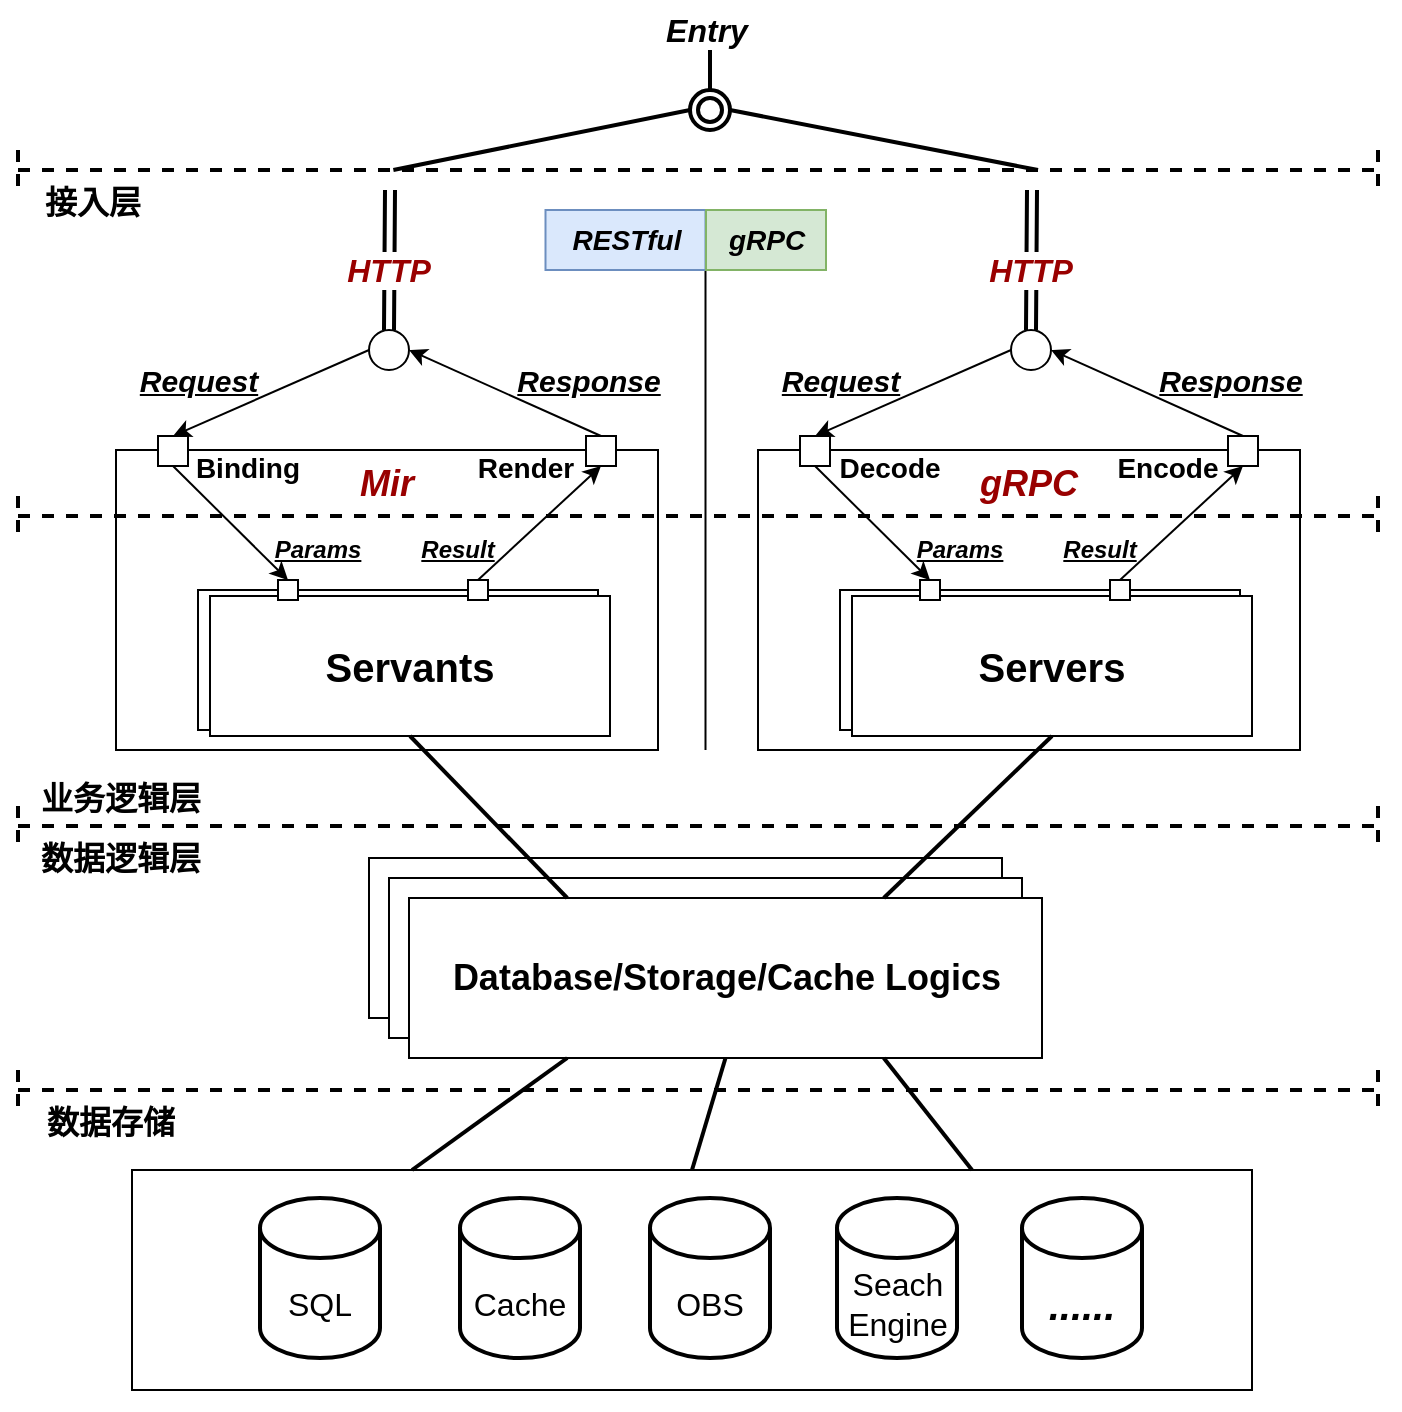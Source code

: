 <mxfile version="20.3.0" type="device"><diagram id="ZOxuEieQiebRqiN2HW-F" name="Page-1"><mxGraphModel dx="1552" dy="934" grid="1" gridSize="10" guides="1" tooltips="1" connect="1" arrows="1" fold="1" page="1" pageScale="1" pageWidth="827" pageHeight="1169" math="0" shadow="0"><root><mxCell id="0"/><mxCell id="1" parent="0"/><mxCell id="HLY3_FzVcBv65uhB9cjh-277" value="" style="rounded=0;whiteSpace=wrap;html=1;strokeColor=none;strokeWidth=1;fontSize=14;fontColor=#000000;fillColor=none;gradientColor=none;" vertex="1" parent="1"><mxGeometry x="70" y="110" width="700" height="700" as="geometry"/></mxCell><mxCell id="HLY3_FzVcBv65uhB9cjh-278" value="Mir" style="rounded=0;whiteSpace=wrap;html=1;fontStyle=3;verticalAlign=top;fontSize=18;fontColor=#990000;" vertex="1" parent="1"><mxGeometry x="128" y="330" width="271" height="150" as="geometry"/></mxCell><mxCell id="HLY3_FzVcBv65uhB9cjh-279" value="" style="whiteSpace=wrap;html=1;aspect=fixed;" vertex="1" parent="1"><mxGeometry x="149" y="323" width="15" height="15" as="geometry"/></mxCell><mxCell id="HLY3_FzVcBv65uhB9cjh-280" value="" style="whiteSpace=wrap;html=1;aspect=fixed;" vertex="1" parent="1"><mxGeometry x="363" y="323" width="15" height="15" as="geometry"/></mxCell><mxCell id="HLY3_FzVcBv65uhB9cjh-281" value="Servants" style="rounded=0;whiteSpace=wrap;html=1;fontStyle=1;fontSize=20;fontColor=#000000;" vertex="1" parent="1"><mxGeometry x="169" y="400" width="200" height="70" as="geometry"/></mxCell><mxCell id="HLY3_FzVcBv65uhB9cjh-282" value="" style="whiteSpace=wrap;html=1;aspect=fixed;" vertex="1" parent="1"><mxGeometry x="209" y="395" width="10" height="10" as="geometry"/></mxCell><mxCell id="HLY3_FzVcBv65uhB9cjh-283" value="" style="whiteSpace=wrap;html=1;aspect=fixed;" vertex="1" parent="1"><mxGeometry x="304" y="395" width="10" height="10" as="geometry"/></mxCell><mxCell id="HLY3_FzVcBv65uhB9cjh-284" value="" style="endArrow=classic;html=1;rounded=0;entryX=0.5;entryY=0;entryDx=0;entryDy=0;exitX=0;exitY=0.5;exitDx=0;exitDy=0;" edge="1" parent="1" source="HLY3_FzVcBv65uhB9cjh-294" target="HLY3_FzVcBv65uhB9cjh-279"><mxGeometry width="50" height="50" relative="1" as="geometry"><mxPoint x="249" y="260" as="sourcePoint"/><mxPoint x="149" y="260" as="targetPoint"/></mxGeometry></mxCell><mxCell id="HLY3_FzVcBv65uhB9cjh-285" value="" style="endArrow=classic;html=1;rounded=0;exitX=0.5;exitY=0;exitDx=0;exitDy=0;entryX=1;entryY=0.5;entryDx=0;entryDy=0;" edge="1" parent="1" source="HLY3_FzVcBv65uhB9cjh-280" target="HLY3_FzVcBv65uhB9cjh-294"><mxGeometry width="50" height="50" relative="1" as="geometry"><mxPoint x="339" y="500" as="sourcePoint"/><mxPoint x="289" y="260" as="targetPoint"/></mxGeometry></mxCell><mxCell id="HLY3_FzVcBv65uhB9cjh-286" value="" style="endArrow=classic;html=1;rounded=0;exitX=0.5;exitY=1;exitDx=0;exitDy=0;entryX=0.5;entryY=0;entryDx=0;entryDy=0;" edge="1" parent="1" source="HLY3_FzVcBv65uhB9cjh-279" target="HLY3_FzVcBv65uhB9cjh-282"><mxGeometry width="50" height="50" relative="1" as="geometry"><mxPoint x="339" y="500" as="sourcePoint"/><mxPoint x="389" y="450" as="targetPoint"/></mxGeometry></mxCell><mxCell id="HLY3_FzVcBv65uhB9cjh-287" value="" style="endArrow=classic;html=1;rounded=0;exitX=0.5;exitY=0;exitDx=0;exitDy=0;entryX=0.5;entryY=1;entryDx=0;entryDy=0;" edge="1" parent="1" source="HLY3_FzVcBv65uhB9cjh-283" target="HLY3_FzVcBv65uhB9cjh-280"><mxGeometry width="50" height="50" relative="1" as="geometry"><mxPoint x="339" y="500" as="sourcePoint"/><mxPoint x="389" y="450" as="targetPoint"/></mxGeometry></mxCell><mxCell id="HLY3_FzVcBv65uhB9cjh-288" value="Binding" style="text;html=1;strokeColor=none;fillColor=none;align=center;verticalAlign=middle;whiteSpace=wrap;rounded=0;fontStyle=1;fontSize=14;" vertex="1" parent="1"><mxGeometry x="164" y="324" width="60" height="30" as="geometry"/></mxCell><mxCell id="HLY3_FzVcBv65uhB9cjh-289" value="Render" style="text;html=1;strokeColor=none;fillColor=none;align=center;verticalAlign=middle;whiteSpace=wrap;rounded=0;fontStyle=1;fontSize=14;" vertex="1" parent="1"><mxGeometry x="303" y="324" width="60" height="30" as="geometry"/></mxCell><mxCell id="HLY3_FzVcBv65uhB9cjh-290" value="Params" style="text;html=1;strokeColor=none;fillColor=none;align=center;verticalAlign=middle;whiteSpace=wrap;rounded=0;fontStyle=7" vertex="1" parent="1"><mxGeometry x="199" y="365" width="60" height="30" as="geometry"/></mxCell><mxCell id="HLY3_FzVcBv65uhB9cjh-291" value="Result" style="text;html=1;strokeColor=none;fillColor=none;align=center;verticalAlign=middle;whiteSpace=wrap;rounded=0;fontStyle=7" vertex="1" parent="1"><mxGeometry x="269" y="365" width="60" height="30" as="geometry"/></mxCell><mxCell id="HLY3_FzVcBv65uhB9cjh-292" value="Request" style="text;html=1;align=center;verticalAlign=middle;resizable=0;points=[];autosize=1;strokeColor=none;fillColor=none;fontStyle=7;fontSize=15;" vertex="1" parent="1"><mxGeometry x="129" y="280" width="80" height="30" as="geometry"/></mxCell><mxCell id="HLY3_FzVcBv65uhB9cjh-293" value="Response" style="text;html=1;align=center;verticalAlign=middle;resizable=0;points=[];autosize=1;strokeColor=none;fillColor=none;fontStyle=7;fontSize=15;" vertex="1" parent="1"><mxGeometry x="314" y="280" width="100" height="30" as="geometry"/></mxCell><mxCell id="HLY3_FzVcBv65uhB9cjh-294" value="" style="ellipse;whiteSpace=wrap;html=1;aspect=fixed;fontSize=15;" vertex="1" parent="1"><mxGeometry x="254.5" y="270" width="20" height="20" as="geometry"/></mxCell><mxCell id="HLY3_FzVcBv65uhB9cjh-295" value="" style="endArrow=none;html=1;rounded=0;fontSize=15;exitX=0.5;exitY=0;exitDx=0;exitDy=0;strokeWidth=2;shape=link;" edge="1" parent="1" source="HLY3_FzVcBv65uhB9cjh-294"><mxGeometry width="50" height="50" relative="1" as="geometry"><mxPoint x="339" y="560" as="sourcePoint"/><mxPoint x="265" y="200" as="targetPoint"/></mxGeometry></mxCell><mxCell id="HLY3_FzVcBv65uhB9cjh-296" value="HTTP" style="edgeLabel;html=1;align=center;verticalAlign=middle;resizable=0;points=[];fontSize=16;fontStyle=3;fontColor=#990000;" vertex="1" connectable="0" parent="HLY3_FzVcBv65uhB9cjh-295"><mxGeometry x="0.161" y="-2" relative="1" as="geometry"><mxPoint x="-3" y="10" as="offset"/></mxGeometry></mxCell><mxCell id="HLY3_FzVcBv65uhB9cjh-297" value="gRPC" style="rounded=0;whiteSpace=wrap;html=1;fontStyle=3;verticalAlign=top;fontSize=18;fontColor=#990000;" vertex="1" parent="1"><mxGeometry x="449" y="330" width="271" height="150" as="geometry"/></mxCell><mxCell id="HLY3_FzVcBv65uhB9cjh-298" value="" style="whiteSpace=wrap;html=1;aspect=fixed;" vertex="1" parent="1"><mxGeometry x="470" y="323" width="15" height="15" as="geometry"/></mxCell><mxCell id="HLY3_FzVcBv65uhB9cjh-299" value="" style="whiteSpace=wrap;html=1;aspect=fixed;" vertex="1" parent="1"><mxGeometry x="684" y="323" width="15" height="15" as="geometry"/></mxCell><mxCell id="HLY3_FzVcBv65uhB9cjh-300" value="Servers" style="rounded=0;whiteSpace=wrap;html=1;fontStyle=1;fontSize=20;fontColor=#000000;" vertex="1" parent="1"><mxGeometry x="490" y="400" width="200" height="70" as="geometry"/></mxCell><mxCell id="HLY3_FzVcBv65uhB9cjh-301" value="" style="whiteSpace=wrap;html=1;aspect=fixed;" vertex="1" parent="1"><mxGeometry x="530" y="395" width="10" height="10" as="geometry"/></mxCell><mxCell id="HLY3_FzVcBv65uhB9cjh-302" value="" style="whiteSpace=wrap;html=1;aspect=fixed;" vertex="1" parent="1"><mxGeometry x="625" y="395" width="10" height="10" as="geometry"/></mxCell><mxCell id="HLY3_FzVcBv65uhB9cjh-303" value="" style="endArrow=classic;html=1;rounded=0;entryX=0.5;entryY=0;entryDx=0;entryDy=0;exitX=0;exitY=0.5;exitDx=0;exitDy=0;" edge="1" parent="1" source="HLY3_FzVcBv65uhB9cjh-313" target="HLY3_FzVcBv65uhB9cjh-298"><mxGeometry width="50" height="50" relative="1" as="geometry"><mxPoint x="570" y="260" as="sourcePoint"/><mxPoint x="470" y="260" as="targetPoint"/></mxGeometry></mxCell><mxCell id="HLY3_FzVcBv65uhB9cjh-304" value="" style="endArrow=classic;html=1;rounded=0;exitX=0.5;exitY=0;exitDx=0;exitDy=0;entryX=1;entryY=0.5;entryDx=0;entryDy=0;" edge="1" parent="1" source="HLY3_FzVcBv65uhB9cjh-299" target="HLY3_FzVcBv65uhB9cjh-313"><mxGeometry width="50" height="50" relative="1" as="geometry"><mxPoint x="660" y="500" as="sourcePoint"/><mxPoint x="610" y="260" as="targetPoint"/></mxGeometry></mxCell><mxCell id="HLY3_FzVcBv65uhB9cjh-305" value="" style="endArrow=classic;html=1;rounded=0;exitX=0.5;exitY=1;exitDx=0;exitDy=0;entryX=0.5;entryY=0;entryDx=0;entryDy=0;" edge="1" parent="1" source="HLY3_FzVcBv65uhB9cjh-298" target="HLY3_FzVcBv65uhB9cjh-301"><mxGeometry width="50" height="50" relative="1" as="geometry"><mxPoint x="660" y="500" as="sourcePoint"/><mxPoint x="710" y="450" as="targetPoint"/></mxGeometry></mxCell><mxCell id="HLY3_FzVcBv65uhB9cjh-306" value="" style="endArrow=classic;html=1;rounded=0;exitX=0.5;exitY=0;exitDx=0;exitDy=0;entryX=0.5;entryY=1;entryDx=0;entryDy=0;" edge="1" parent="1" source="HLY3_FzVcBv65uhB9cjh-302" target="HLY3_FzVcBv65uhB9cjh-299"><mxGeometry width="50" height="50" relative="1" as="geometry"><mxPoint x="660" y="500" as="sourcePoint"/><mxPoint x="710" y="450" as="targetPoint"/></mxGeometry></mxCell><mxCell id="HLY3_FzVcBv65uhB9cjh-307" value="Decode" style="text;html=1;strokeColor=none;fillColor=none;align=center;verticalAlign=middle;whiteSpace=wrap;rounded=0;fontStyle=1;fontSize=14;" vertex="1" parent="1"><mxGeometry x="485" y="324" width="60" height="30" as="geometry"/></mxCell><mxCell id="HLY3_FzVcBv65uhB9cjh-308" value="Encode" style="text;html=1;strokeColor=none;fillColor=none;align=center;verticalAlign=middle;whiteSpace=wrap;rounded=0;fontStyle=1;fontSize=14;" vertex="1" parent="1"><mxGeometry x="624" y="324" width="60" height="30" as="geometry"/></mxCell><mxCell id="HLY3_FzVcBv65uhB9cjh-309" value="Params" style="text;html=1;strokeColor=none;fillColor=none;align=center;verticalAlign=middle;whiteSpace=wrap;rounded=0;fontStyle=7" vertex="1" parent="1"><mxGeometry x="520" y="365" width="60" height="30" as="geometry"/></mxCell><mxCell id="HLY3_FzVcBv65uhB9cjh-310" value="Result" style="text;html=1;strokeColor=none;fillColor=none;align=center;verticalAlign=middle;whiteSpace=wrap;rounded=0;fontStyle=7" vertex="1" parent="1"><mxGeometry x="590" y="365" width="60" height="30" as="geometry"/></mxCell><mxCell id="HLY3_FzVcBv65uhB9cjh-311" value="Request" style="text;html=1;align=center;verticalAlign=middle;resizable=0;points=[];autosize=1;strokeColor=none;fillColor=none;fontStyle=7;fontSize=15;" vertex="1" parent="1"><mxGeometry x="450" y="280" width="80" height="30" as="geometry"/></mxCell><mxCell id="HLY3_FzVcBv65uhB9cjh-312" value="Response" style="text;html=1;align=center;verticalAlign=middle;resizable=0;points=[];autosize=1;strokeColor=none;fillColor=none;fontStyle=7;fontSize=15;" vertex="1" parent="1"><mxGeometry x="635" y="280" width="100" height="30" as="geometry"/></mxCell><mxCell id="HLY3_FzVcBv65uhB9cjh-313" value="" style="ellipse;whiteSpace=wrap;html=1;aspect=fixed;fontSize=15;" vertex="1" parent="1"><mxGeometry x="575.5" y="270" width="20" height="20" as="geometry"/></mxCell><mxCell id="HLY3_FzVcBv65uhB9cjh-314" value="" style="endArrow=none;html=1;rounded=0;fontSize=15;exitX=0.5;exitY=0;exitDx=0;exitDy=0;strokeWidth=2;shape=link;" edge="1" parent="1" source="HLY3_FzVcBv65uhB9cjh-313"><mxGeometry width="50" height="50" relative="1" as="geometry"><mxPoint x="660" y="560" as="sourcePoint"/><mxPoint x="586" y="200" as="targetPoint"/></mxGeometry></mxCell><mxCell id="HLY3_FzVcBv65uhB9cjh-315" value="HTTP" style="edgeLabel;html=1;align=center;verticalAlign=middle;resizable=0;points=[];fontSize=16;fontStyle=3;fontColor=#990000;" vertex="1" connectable="0" parent="HLY3_FzVcBv65uhB9cjh-314"><mxGeometry x="0.161" y="-2" relative="1" as="geometry"><mxPoint x="-3" y="10" as="offset"/></mxGeometry></mxCell><mxCell id="HLY3_FzVcBv65uhB9cjh-316" value="Servants" style="rounded=0;whiteSpace=wrap;html=1;fontStyle=1;fontSize=20;fontColor=#000000;" vertex="1" parent="1"><mxGeometry x="175" y="403" width="200" height="70" as="geometry"/></mxCell><mxCell id="HLY3_FzVcBv65uhB9cjh-317" value="Servers" style="rounded=0;whiteSpace=wrap;html=1;fontStyle=1;fontSize=20;fontColor=#000000;" vertex="1" parent="1"><mxGeometry x="496" y="403" width="200" height="70" as="geometry"/></mxCell><mxCell id="HLY3_FzVcBv65uhB9cjh-318" value="" style="whiteSpace=wrap;html=1;aspect=fixed;" vertex="1" parent="1"><mxGeometry x="209" y="395" width="10" height="10" as="geometry"/></mxCell><mxCell id="HLY3_FzVcBv65uhB9cjh-319" value="" style="whiteSpace=wrap;html=1;aspect=fixed;" vertex="1" parent="1"><mxGeometry x="304" y="395" width="10" height="10" as="geometry"/></mxCell><mxCell id="HLY3_FzVcBv65uhB9cjh-320" value="" style="whiteSpace=wrap;html=1;aspect=fixed;" vertex="1" parent="1"><mxGeometry x="530" y="395" width="10" height="10" as="geometry"/></mxCell><mxCell id="HLY3_FzVcBv65uhB9cjh-321" value="" style="whiteSpace=wrap;html=1;aspect=fixed;" vertex="1" parent="1"><mxGeometry x="625" y="395" width="10" height="10" as="geometry"/></mxCell><mxCell id="HLY3_FzVcBv65uhB9cjh-322" value="" style="shape=crossbar;whiteSpace=wrap;html=1;rounded=1;dashed=1;strokeColor=default;fontSize=20;fontColor=#000000;fillColor=none;gradientColor=none;strokeWidth=2;" vertex="1" parent="1"><mxGeometry x="79" y="353" width="680" height="20" as="geometry"/></mxCell><mxCell id="HLY3_FzVcBv65uhB9cjh-323" value="" style="shape=crossbar;whiteSpace=wrap;html=1;rounded=1;dashed=1;strokeColor=default;fontSize=20;fontColor=#000000;fillColor=none;gradientColor=none;strokeWidth=2;" vertex="1" parent="1"><mxGeometry x="79" y="508" width="680" height="20" as="geometry"/></mxCell><mxCell id="HLY3_FzVcBv65uhB9cjh-324" value="" style="shape=crossbar;whiteSpace=wrap;html=1;rounded=1;dashed=1;strokeColor=default;fontSize=20;fontColor=#000000;fillColor=none;gradientColor=none;strokeWidth=2;" vertex="1" parent="1"><mxGeometry x="79" y="180" width="680" height="20" as="geometry"/></mxCell><mxCell id="HLY3_FzVcBv65uhB9cjh-325" value="" style="ellipse;shape=doubleEllipse;whiteSpace=wrap;html=1;aspect=fixed;strokeColor=default;strokeWidth=2;fontSize=20;fontColor=#000000;fillColor=none;gradientColor=none;" vertex="1" parent="1"><mxGeometry x="415" y="150" width="20" height="20" as="geometry"/></mxCell><mxCell id="HLY3_FzVcBv65uhB9cjh-326" value="" style="endArrow=none;html=1;rounded=0;strokeWidth=2;fontSize=20;fontColor=#000000;exitX=0;exitY=0.5;exitDx=0;exitDy=0;entryX=0.276;entryY=0.5;entryDx=0;entryDy=0;entryPerimeter=0;" edge="1" parent="1" source="HLY3_FzVcBv65uhB9cjh-325" target="HLY3_FzVcBv65uhB9cjh-324"><mxGeometry width="50" height="50" relative="1" as="geometry"><mxPoint x="390" y="530" as="sourcePoint"/><mxPoint x="260" y="200" as="targetPoint"/></mxGeometry></mxCell><mxCell id="HLY3_FzVcBv65uhB9cjh-327" value="" style="endArrow=none;html=1;rounded=0;strokeWidth=2;fontSize=20;fontColor=#000000;exitX=1;exitY=0.5;exitDx=0;exitDy=0;entryX=0.75;entryY=0.5;entryDx=0;entryDy=0;entryPerimeter=0;" edge="1" parent="1" source="HLY3_FzVcBv65uhB9cjh-325" target="HLY3_FzVcBv65uhB9cjh-324"><mxGeometry width="50" height="50" relative="1" as="geometry"><mxPoint x="430" y="130" as="sourcePoint"/><mxPoint x="275.32" y="200" as="targetPoint"/></mxGeometry></mxCell><mxCell id="HLY3_FzVcBv65uhB9cjh-328" value="" style="shape=crossbar;whiteSpace=wrap;html=1;rounded=1;dashed=1;strokeColor=default;fontSize=20;fontColor=#000000;fillColor=none;gradientColor=none;strokeWidth=2;sketch=0;shadow=0;" vertex="1" parent="1"><mxGeometry x="79" y="640" width="680" height="20" as="geometry"/></mxCell><mxCell id="HLY3_FzVcBv65uhB9cjh-329" value="" style="rounded=0;whiteSpace=wrap;html=1;strokeColor=default;strokeWidth=1;fontSize=20;fontColor=#000000;fillColor=default;gradientColor=none;" vertex="1" parent="1"><mxGeometry x="254.5" y="534" width="316.5" height="80" as="geometry"/></mxCell><mxCell id="HLY3_FzVcBv65uhB9cjh-330" value="" style="rounded=0;whiteSpace=wrap;html=1;strokeColor=default;strokeWidth=1;fontSize=20;fontColor=#000000;fillColor=default;gradientColor=none;" vertex="1" parent="1"><mxGeometry x="264.5" y="544" width="316.5" height="80" as="geometry"/></mxCell><mxCell id="HLY3_FzVcBv65uhB9cjh-331" value="Database/Storage/Cache Logics" style="rounded=0;whiteSpace=wrap;html=1;strokeColor=default;strokeWidth=1;fontSize=18;fontColor=#000000;fillColor=default;gradientColor=none;fontStyle=1" vertex="1" parent="1"><mxGeometry x="274.5" y="554" width="316.5" height="80" as="geometry"/></mxCell><mxCell id="HLY3_FzVcBv65uhB9cjh-332" value="" style="rounded=0;whiteSpace=wrap;html=1;strokeColor=default;strokeWidth=1;fontSize=16;fontColor=#000000;fillColor=default;gradientColor=none;" vertex="1" parent="1"><mxGeometry x="136" y="690" width="560" height="110" as="geometry"/></mxCell><mxCell id="HLY3_FzVcBv65uhB9cjh-333" value="SQL" style="shape=cylinder3;whiteSpace=wrap;html=1;boundedLbl=1;backgroundOutline=1;size=15;strokeColor=default;strokeWidth=2;fontSize=16;fontColor=#000000;fillColor=none;gradientColor=none;" vertex="1" parent="1"><mxGeometry x="200" y="704" width="60" height="80" as="geometry"/></mxCell><mxCell id="HLY3_FzVcBv65uhB9cjh-334" value="Cache" style="shape=cylinder3;whiteSpace=wrap;html=1;boundedLbl=1;backgroundOutline=1;size=15;strokeColor=default;strokeWidth=2;fontSize=16;fontColor=#000000;fillColor=none;gradientColor=none;" vertex="1" parent="1"><mxGeometry x="300" y="704" width="60" height="80" as="geometry"/></mxCell><mxCell id="HLY3_FzVcBv65uhB9cjh-335" value="OBS" style="shape=cylinder3;whiteSpace=wrap;html=1;boundedLbl=1;backgroundOutline=1;size=15;strokeColor=default;strokeWidth=2;fontSize=16;fontColor=#000000;fillColor=none;gradientColor=none;" vertex="1" parent="1"><mxGeometry x="395" y="704" width="60" height="80" as="geometry"/></mxCell><mxCell id="HLY3_FzVcBv65uhB9cjh-336" value="Seach&lt;br style=&quot;font-size: 16px;&quot;&gt;Engine" style="shape=cylinder3;whiteSpace=wrap;html=1;boundedLbl=1;backgroundOutline=1;size=15;strokeColor=default;strokeWidth=2;fontSize=16;fontColor=#000000;fillColor=none;gradientColor=none;" vertex="1" parent="1"><mxGeometry x="488.5" y="704" width="60" height="80" as="geometry"/></mxCell><mxCell id="HLY3_FzVcBv65uhB9cjh-337" value="......" style="shape=cylinder3;whiteSpace=wrap;html=1;boundedLbl=1;backgroundOutline=1;size=15;strokeColor=default;strokeWidth=2;fontSize=20;fontColor=#000000;fillColor=none;gradientColor=none;fontStyle=3" vertex="1" parent="1"><mxGeometry x="581" y="704" width="60" height="80" as="geometry"/></mxCell><mxCell id="HLY3_FzVcBv65uhB9cjh-338" value="" style="endArrow=none;html=1;rounded=0;strokeWidth=2;fontSize=20;fontColor=#000000;entryX=0.5;entryY=1;entryDx=0;entryDy=0;exitX=0.5;exitY=0;exitDx=0;exitDy=0;" edge="1" parent="1" source="HLY3_FzVcBv65uhB9cjh-332" target="HLY3_FzVcBv65uhB9cjh-331"><mxGeometry width="50" height="50" relative="1" as="geometry"><mxPoint x="320" y="580" as="sourcePoint"/><mxPoint x="370" y="530" as="targetPoint"/></mxGeometry></mxCell><mxCell id="HLY3_FzVcBv65uhB9cjh-339" value="" style="endArrow=none;html=1;rounded=0;strokeWidth=2;fontSize=20;fontColor=#000000;entryX=0.25;entryY=1;entryDx=0;entryDy=0;exitX=0.25;exitY=0;exitDx=0;exitDy=0;" edge="1" parent="1" source="HLY3_FzVcBv65uhB9cjh-332" target="HLY3_FzVcBv65uhB9cjh-331"><mxGeometry width="50" height="50" relative="1" as="geometry"><mxPoint x="320" y="580" as="sourcePoint"/><mxPoint x="370" y="530" as="targetPoint"/></mxGeometry></mxCell><mxCell id="HLY3_FzVcBv65uhB9cjh-340" value="" style="endArrow=none;html=1;rounded=0;strokeWidth=2;fontSize=20;fontColor=#000000;entryX=0.75;entryY=1;entryDx=0;entryDy=0;exitX=0.75;exitY=0;exitDx=0;exitDy=0;" edge="1" parent="1" source="HLY3_FzVcBv65uhB9cjh-332" target="HLY3_FzVcBv65uhB9cjh-331"><mxGeometry width="50" height="50" relative="1" as="geometry"><mxPoint x="320" y="580" as="sourcePoint"/><mxPoint x="370" y="530" as="targetPoint"/></mxGeometry></mxCell><mxCell id="HLY3_FzVcBv65uhB9cjh-341" value="" style="endArrow=none;html=1;rounded=0;strokeWidth=2;fontSize=20;fontColor=#000000;entryX=0.5;entryY=1;entryDx=0;entryDy=0;exitX=0.25;exitY=0;exitDx=0;exitDy=0;" edge="1" parent="1" source="HLY3_FzVcBv65uhB9cjh-331" target="HLY3_FzVcBv65uhB9cjh-316"><mxGeometry width="50" height="50" relative="1" as="geometry"><mxPoint x="320" y="580" as="sourcePoint"/><mxPoint x="370" y="530" as="targetPoint"/></mxGeometry></mxCell><mxCell id="HLY3_FzVcBv65uhB9cjh-342" value="" style="endArrow=none;html=1;rounded=0;strokeWidth=2;fontSize=20;fontColor=#000000;entryX=0.5;entryY=1;entryDx=0;entryDy=0;exitX=0.75;exitY=0;exitDx=0;exitDy=0;" edge="1" parent="1" source="HLY3_FzVcBv65uhB9cjh-331" target="HLY3_FzVcBv65uhB9cjh-317"><mxGeometry width="50" height="50" relative="1" as="geometry"><mxPoint x="320" y="580" as="sourcePoint"/><mxPoint x="370" y="530" as="targetPoint"/></mxGeometry></mxCell><mxCell id="HLY3_FzVcBv65uhB9cjh-343" value="" style="endArrow=none;html=1;rounded=0;strokeWidth=2;fontSize=20;fontColor=#000000;exitX=0.5;exitY=0;exitDx=0;exitDy=0;" edge="1" parent="1" source="HLY3_FzVcBv65uhB9cjh-325"><mxGeometry width="50" height="50" relative="1" as="geometry"><mxPoint x="320" y="510" as="sourcePoint"/><mxPoint x="425" y="130" as="targetPoint"/></mxGeometry></mxCell><mxCell id="HLY3_FzVcBv65uhB9cjh-344" value="Entry" style="text;html=1;align=center;verticalAlign=middle;resizable=0;points=[];autosize=1;strokeColor=none;fillColor=none;fontSize=16;fontColor=#000000;fontStyle=3" vertex="1" parent="1"><mxGeometry x="392.75" y="105" width="60" height="30" as="geometry"/></mxCell><mxCell id="HLY3_FzVcBv65uhB9cjh-345" value="接入层" style="text;html=1;align=center;verticalAlign=middle;resizable=0;points=[];autosize=1;strokeColor=none;fillColor=none;fontSize=16;fontColor=#000000;fontStyle=1" vertex="1" parent="1"><mxGeometry x="81" y="191" width="70" height="30" as="geometry"/></mxCell><mxCell id="HLY3_FzVcBv65uhB9cjh-346" value="业务逻辑层" style="text;html=1;align=center;verticalAlign=middle;resizable=0;points=[];autosize=1;strokeColor=none;fillColor=none;fontSize=16;fontColor=#000000;fontStyle=1;horizontal=1;labelPosition=center;verticalLabelPosition=middle;" vertex="1" parent="1"><mxGeometry x="80" y="489" width="100" height="30" as="geometry"/></mxCell><mxCell id="HLY3_FzVcBv65uhB9cjh-347" value="数据逻辑层" style="text;html=1;align=center;verticalAlign=middle;resizable=0;points=[];autosize=1;strokeColor=none;fillColor=none;fontSize=16;fontColor=#000000;fontStyle=1" vertex="1" parent="1"><mxGeometry x="80" y="519" width="100" height="30" as="geometry"/></mxCell><mxCell id="HLY3_FzVcBv65uhB9cjh-348" value="数据存储" style="text;html=1;align=center;verticalAlign=middle;resizable=0;points=[];autosize=1;strokeColor=none;fillColor=none;fontSize=16;fontColor=#000000;fontStyle=1" vertex="1" parent="1"><mxGeometry x="80" y="651" width="90" height="30" as="geometry"/></mxCell><mxCell id="HLY3_FzVcBv65uhB9cjh-349" value="" style="line;strokeWidth=1;direction=south;html=1;perimeter=backbonePerimeter;points=[];outlineConnect=0;strokeColor=default;fontSize=18;fontColor=#000000;fillColor=none;gradientColor=none;" vertex="1" parent="1"><mxGeometry x="417.75" y="210" width="10" height="270" as="geometry"/></mxCell><mxCell id="HLY3_FzVcBv65uhB9cjh-350" value="RESTful" style="text;html=1;align=center;verticalAlign=middle;resizable=0;points=[];autosize=1;strokeColor=#6c8ebf;fillColor=#dae8fc;fontSize=14;fontStyle=3" vertex="1" parent="1"><mxGeometry x="342.75" y="210" width="80" height="30" as="geometry"/></mxCell><mxCell id="HLY3_FzVcBv65uhB9cjh-351" value="gRPC" style="text;html=1;align=center;verticalAlign=middle;resizable=0;points=[];autosize=1;strokeColor=#82b366;fillColor=#d5e8d4;fontSize=14;fontStyle=3" vertex="1" parent="1"><mxGeometry x="423" y="210" width="60" height="30" as="geometry"/></mxCell></root></mxGraphModel></diagram></mxfile>